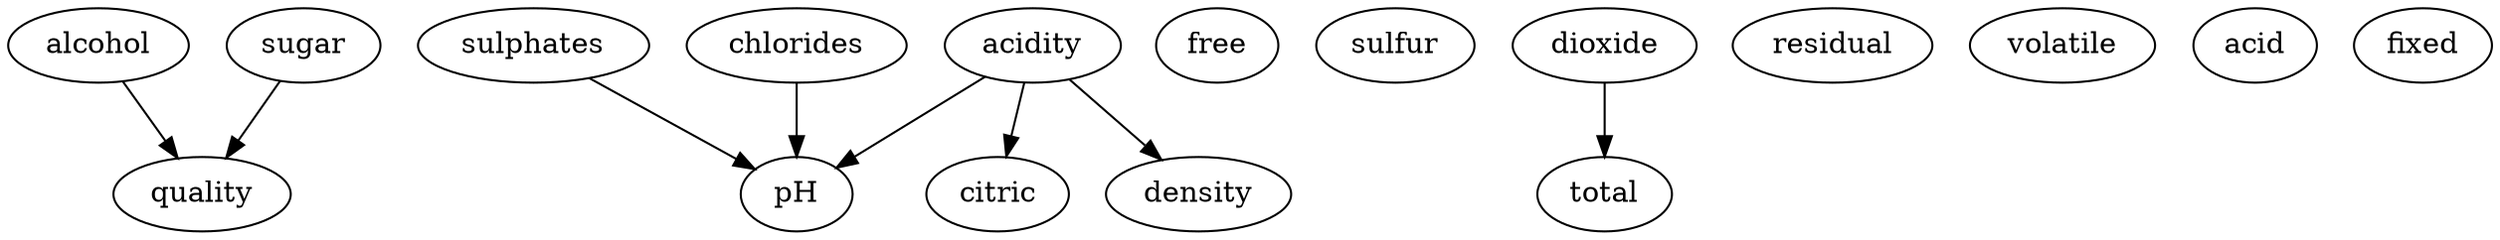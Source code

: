 digraph {
    alcohol->quality
    sulphates->pH
    free sulfur dioxide->total sulfur dioxide
    total sulfur dioxide
    chlorides->pH
    residual sugar->quality
    quality
    volatile acidity->citric acid
    citric acid
    fixed acidity->pH
    fixed acidity->density
    density
    pH
}
